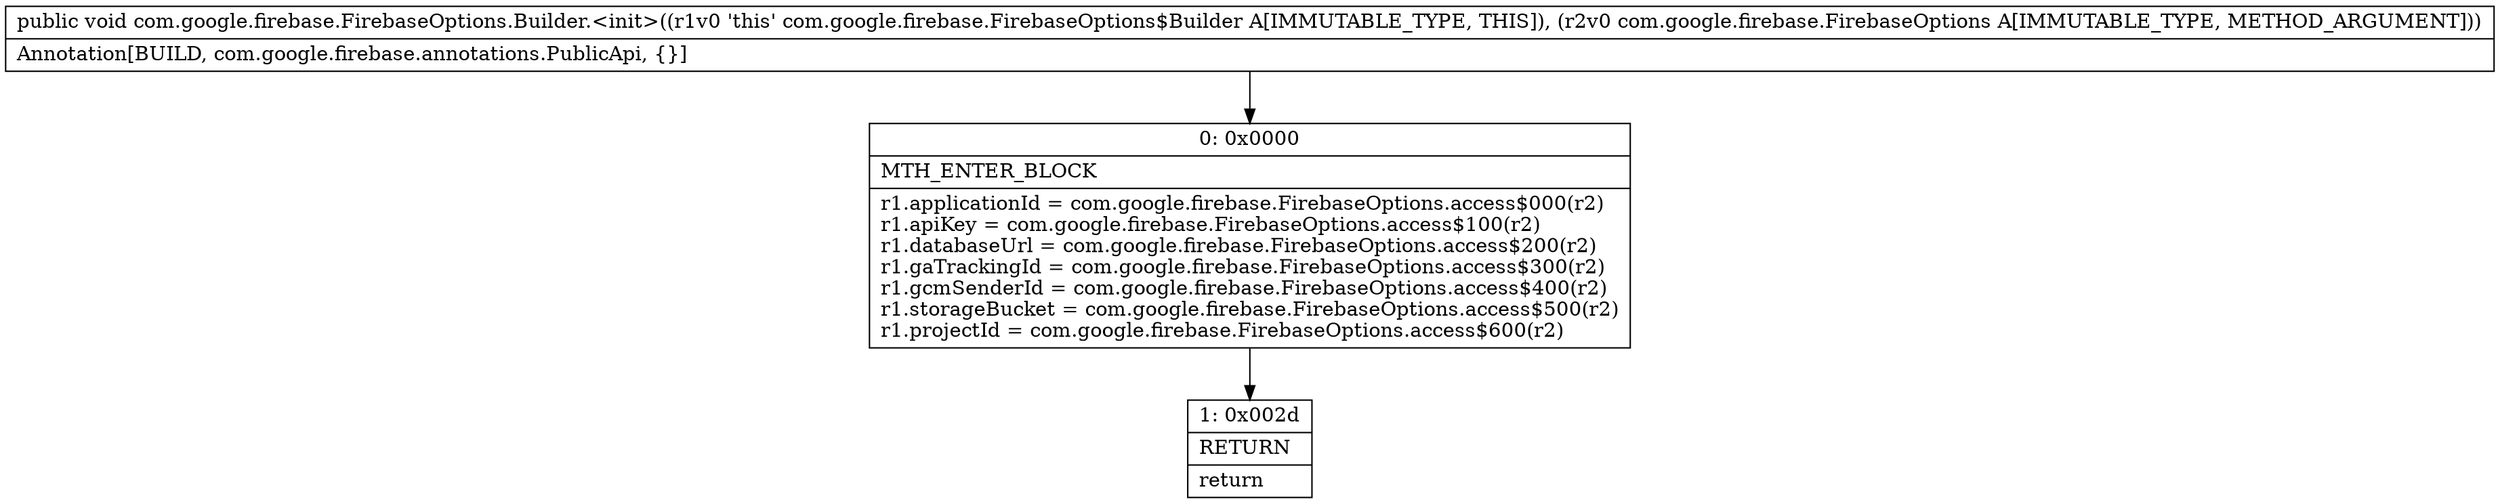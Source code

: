 digraph "CFG forcom.google.firebase.FirebaseOptions.Builder.\<init\>(Lcom\/google\/firebase\/FirebaseOptions;)V" {
Node_0 [shape=record,label="{0\:\ 0x0000|MTH_ENTER_BLOCK\l|r1.applicationId = com.google.firebase.FirebaseOptions.access$000(r2)\lr1.apiKey = com.google.firebase.FirebaseOptions.access$100(r2)\lr1.databaseUrl = com.google.firebase.FirebaseOptions.access$200(r2)\lr1.gaTrackingId = com.google.firebase.FirebaseOptions.access$300(r2)\lr1.gcmSenderId = com.google.firebase.FirebaseOptions.access$400(r2)\lr1.storageBucket = com.google.firebase.FirebaseOptions.access$500(r2)\lr1.projectId = com.google.firebase.FirebaseOptions.access$600(r2)\l}"];
Node_1 [shape=record,label="{1\:\ 0x002d|RETURN\l|return\l}"];
MethodNode[shape=record,label="{public void com.google.firebase.FirebaseOptions.Builder.\<init\>((r1v0 'this' com.google.firebase.FirebaseOptions$Builder A[IMMUTABLE_TYPE, THIS]), (r2v0 com.google.firebase.FirebaseOptions A[IMMUTABLE_TYPE, METHOD_ARGUMENT]))  | Annotation[BUILD, com.google.firebase.annotations.PublicApi, \{\}]\l}"];
MethodNode -> Node_0;
Node_0 -> Node_1;
}


